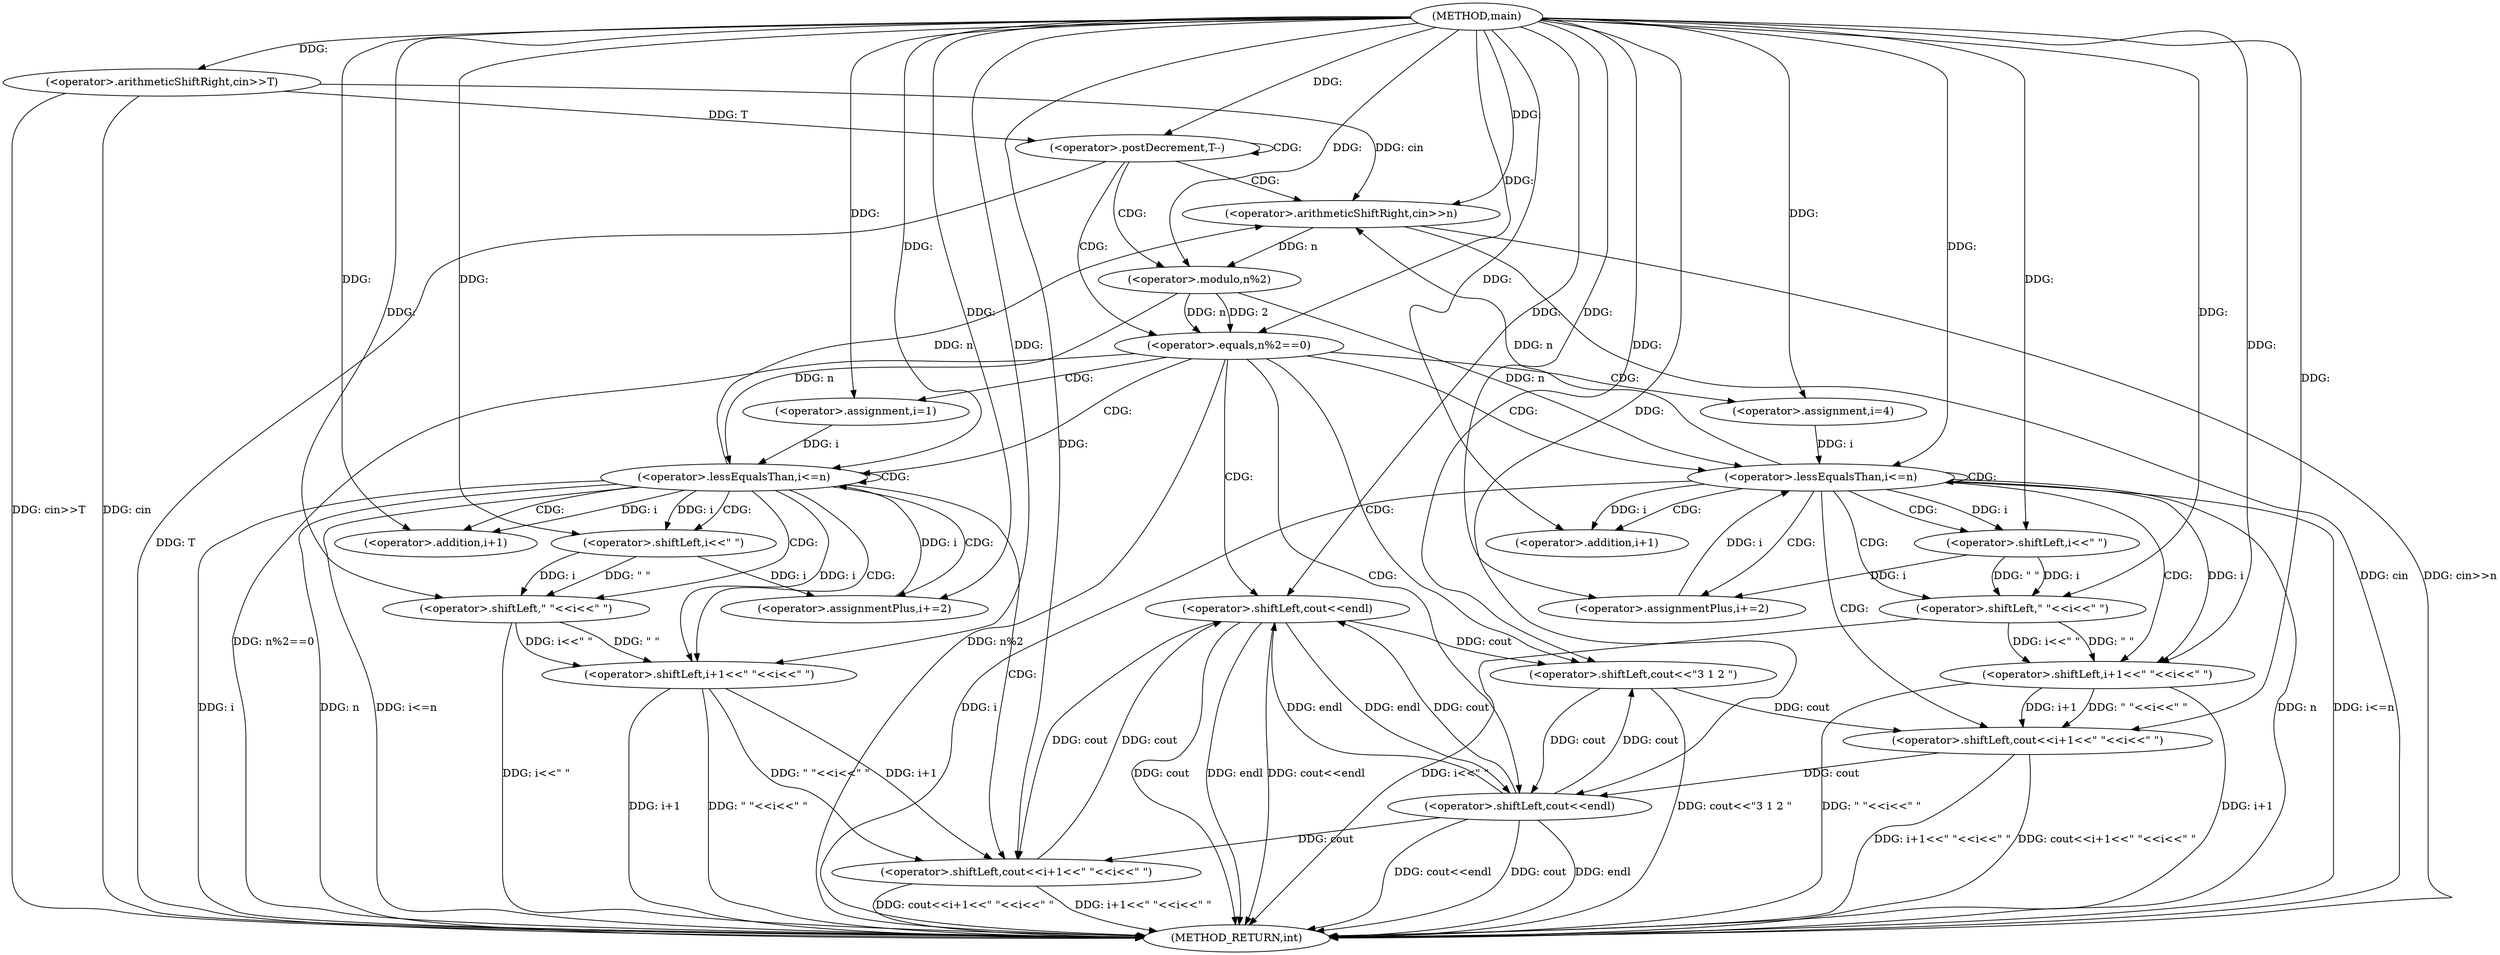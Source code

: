 digraph "main" {  
"1000101" [label = "(METHOD,main)" ]
"1000176" [label = "(METHOD_RETURN,int)" ]
"1000103" [label = "(<operator>.arithmeticShiftRight,cin>>T)" ]
"1000107" [label = "(<operator>.postDecrement,T--)" ]
"1000111" [label = "(<operator>.arithmeticShiftRight,cin>>n)" ]
"1000115" [label = "(<operator>.equals,n%2==0)" ]
"1000143" [label = "(<operator>.shiftLeft,cout<<endl)" ]
"1000116" [label = "(<operator>.modulo,n%2)" ]
"1000123" [label = "(<operator>.assignment,i=1)" ]
"1000126" [label = "(<operator>.lessEqualsThan,i<=n)" ]
"1000129" [label = "(<operator>.assignmentPlus,i+=2)" ]
"1000132" [label = "(<operator>.shiftLeft,cout<<i+1<<\" \"<<i<<\" \")" ]
"1000148" [label = "(<operator>.shiftLeft,cout<<\"3 1 2 \")" ]
"1000173" [label = "(<operator>.shiftLeft,cout<<endl)" ]
"1000153" [label = "(<operator>.assignment,i=4)" ]
"1000156" [label = "(<operator>.lessEqualsThan,i<=n)" ]
"1000159" [label = "(<operator>.assignmentPlus,i+=2)" ]
"1000162" [label = "(<operator>.shiftLeft,cout<<i+1<<\" \"<<i<<\" \")" ]
"1000134" [label = "(<operator>.shiftLeft,i+1<<\" \"<<i<<\" \")" ]
"1000135" [label = "(<operator>.addition,i+1)" ]
"1000138" [label = "(<operator>.shiftLeft,\" \"<<i<<\" \")" ]
"1000164" [label = "(<operator>.shiftLeft,i+1<<\" \"<<i<<\" \")" ]
"1000140" [label = "(<operator>.shiftLeft,i<<\" \")" ]
"1000165" [label = "(<operator>.addition,i+1)" ]
"1000168" [label = "(<operator>.shiftLeft,\" \"<<i<<\" \")" ]
"1000170" [label = "(<operator>.shiftLeft,i<<\" \")" ]
  "1000103" -> "1000176"  [ label = "DDG: cin"] 
  "1000103" -> "1000176"  [ label = "DDG: cin>>T"] 
  "1000107" -> "1000176"  [ label = "DDG: T"] 
  "1000111" -> "1000176"  [ label = "DDG: cin"] 
  "1000111" -> "1000176"  [ label = "DDG: cin>>n"] 
  "1000115" -> "1000176"  [ label = "DDG: n%2"] 
  "1000115" -> "1000176"  [ label = "DDG: n%2==0"] 
  "1000148" -> "1000176"  [ label = "DDG: cout<<\"3 1 2 \""] 
  "1000156" -> "1000176"  [ label = "DDG: i"] 
  "1000156" -> "1000176"  [ label = "DDG: n"] 
  "1000156" -> "1000176"  [ label = "DDG: i<=n"] 
  "1000173" -> "1000176"  [ label = "DDG: cout"] 
  "1000173" -> "1000176"  [ label = "DDG: endl"] 
  "1000173" -> "1000176"  [ label = "DDG: cout<<endl"] 
  "1000164" -> "1000176"  [ label = "DDG: i+1"] 
  "1000168" -> "1000176"  [ label = "DDG: i<<\" \""] 
  "1000164" -> "1000176"  [ label = "DDG: \" \"<<i<<\" \""] 
  "1000162" -> "1000176"  [ label = "DDG: i+1<<\" \"<<i<<\" \""] 
  "1000162" -> "1000176"  [ label = "DDG: cout<<i+1<<\" \"<<i<<\" \""] 
  "1000126" -> "1000176"  [ label = "DDG: i"] 
  "1000126" -> "1000176"  [ label = "DDG: n"] 
  "1000126" -> "1000176"  [ label = "DDG: i<=n"] 
  "1000143" -> "1000176"  [ label = "DDG: cout"] 
  "1000143" -> "1000176"  [ label = "DDG: endl"] 
  "1000143" -> "1000176"  [ label = "DDG: cout<<endl"] 
  "1000134" -> "1000176"  [ label = "DDG: i+1"] 
  "1000138" -> "1000176"  [ label = "DDG: i<<\" \""] 
  "1000134" -> "1000176"  [ label = "DDG: \" \"<<i<<\" \""] 
  "1000132" -> "1000176"  [ label = "DDG: i+1<<\" \"<<i<<\" \""] 
  "1000132" -> "1000176"  [ label = "DDG: cout<<i+1<<\" \"<<i<<\" \""] 
  "1000101" -> "1000103"  [ label = "DDG: "] 
  "1000103" -> "1000107"  [ label = "DDG: T"] 
  "1000101" -> "1000107"  [ label = "DDG: "] 
  "1000103" -> "1000111"  [ label = "DDG: cin"] 
  "1000101" -> "1000111"  [ label = "DDG: "] 
  "1000156" -> "1000111"  [ label = "DDG: n"] 
  "1000126" -> "1000111"  [ label = "DDG: n"] 
  "1000116" -> "1000115"  [ label = "DDG: n"] 
  "1000116" -> "1000115"  [ label = "DDG: 2"] 
  "1000101" -> "1000115"  [ label = "DDG: "] 
  "1000111" -> "1000116"  [ label = "DDG: n"] 
  "1000101" -> "1000116"  [ label = "DDG: "] 
  "1000101" -> "1000123"  [ label = "DDG: "] 
  "1000101" -> "1000129"  [ label = "DDG: "] 
  "1000173" -> "1000143"  [ label = "DDG: cout"] 
  "1000132" -> "1000143"  [ label = "DDG: cout"] 
  "1000101" -> "1000143"  [ label = "DDG: "] 
  "1000173" -> "1000143"  [ label = "DDG: endl"] 
  "1000123" -> "1000126"  [ label = "DDG: i"] 
  "1000129" -> "1000126"  [ label = "DDG: i"] 
  "1000101" -> "1000126"  [ label = "DDG: "] 
  "1000116" -> "1000126"  [ label = "DDG: n"] 
  "1000140" -> "1000129"  [ label = "DDG: i"] 
  "1000173" -> "1000132"  [ label = "DDG: cout"] 
  "1000143" -> "1000132"  [ label = "DDG: cout"] 
  "1000101" -> "1000132"  [ label = "DDG: "] 
  "1000134" -> "1000132"  [ label = "DDG: \" \"<<i<<\" \""] 
  "1000134" -> "1000132"  [ label = "DDG: i+1"] 
  "1000173" -> "1000148"  [ label = "DDG: cout"] 
  "1000143" -> "1000148"  [ label = "DDG: cout"] 
  "1000101" -> "1000148"  [ label = "DDG: "] 
  "1000101" -> "1000153"  [ label = "DDG: "] 
  "1000101" -> "1000159"  [ label = "DDG: "] 
  "1000148" -> "1000173"  [ label = "DDG: cout"] 
  "1000162" -> "1000173"  [ label = "DDG: cout"] 
  "1000101" -> "1000173"  [ label = "DDG: "] 
  "1000143" -> "1000173"  [ label = "DDG: endl"] 
  "1000101" -> "1000134"  [ label = "DDG: "] 
  "1000126" -> "1000134"  [ label = "DDG: i"] 
  "1000138" -> "1000134"  [ label = "DDG: \" \""] 
  "1000138" -> "1000134"  [ label = "DDG: i<<\" \""] 
  "1000153" -> "1000156"  [ label = "DDG: i"] 
  "1000159" -> "1000156"  [ label = "DDG: i"] 
  "1000101" -> "1000156"  [ label = "DDG: "] 
  "1000116" -> "1000156"  [ label = "DDG: n"] 
  "1000170" -> "1000159"  [ label = "DDG: i"] 
  "1000148" -> "1000162"  [ label = "DDG: cout"] 
  "1000101" -> "1000162"  [ label = "DDG: "] 
  "1000164" -> "1000162"  [ label = "DDG: \" \"<<i<<\" \""] 
  "1000164" -> "1000162"  [ label = "DDG: i+1"] 
  "1000126" -> "1000135"  [ label = "DDG: i"] 
  "1000101" -> "1000135"  [ label = "DDG: "] 
  "1000101" -> "1000138"  [ label = "DDG: "] 
  "1000140" -> "1000138"  [ label = "DDG: \" \""] 
  "1000140" -> "1000138"  [ label = "DDG: i"] 
  "1000101" -> "1000164"  [ label = "DDG: "] 
  "1000156" -> "1000164"  [ label = "DDG: i"] 
  "1000168" -> "1000164"  [ label = "DDG: i<<\" \""] 
  "1000168" -> "1000164"  [ label = "DDG: \" \""] 
  "1000101" -> "1000140"  [ label = "DDG: "] 
  "1000126" -> "1000140"  [ label = "DDG: i"] 
  "1000156" -> "1000165"  [ label = "DDG: i"] 
  "1000101" -> "1000165"  [ label = "DDG: "] 
  "1000101" -> "1000168"  [ label = "DDG: "] 
  "1000170" -> "1000168"  [ label = "DDG: i"] 
  "1000170" -> "1000168"  [ label = "DDG: \" \""] 
  "1000101" -> "1000170"  [ label = "DDG: "] 
  "1000156" -> "1000170"  [ label = "DDG: i"] 
  "1000107" -> "1000116"  [ label = "CDG: "] 
  "1000107" -> "1000111"  [ label = "CDG: "] 
  "1000107" -> "1000107"  [ label = "CDG: "] 
  "1000107" -> "1000115"  [ label = "CDG: "] 
  "1000115" -> "1000153"  [ label = "CDG: "] 
  "1000115" -> "1000156"  [ label = "CDG: "] 
  "1000115" -> "1000148"  [ label = "CDG: "] 
  "1000115" -> "1000143"  [ label = "CDG: "] 
  "1000115" -> "1000173"  [ label = "CDG: "] 
  "1000115" -> "1000126"  [ label = "CDG: "] 
  "1000115" -> "1000123"  [ label = "CDG: "] 
  "1000126" -> "1000135"  [ label = "CDG: "] 
  "1000126" -> "1000126"  [ label = "CDG: "] 
  "1000126" -> "1000132"  [ label = "CDG: "] 
  "1000126" -> "1000129"  [ label = "CDG: "] 
  "1000126" -> "1000140"  [ label = "CDG: "] 
  "1000126" -> "1000138"  [ label = "CDG: "] 
  "1000126" -> "1000134"  [ label = "CDG: "] 
  "1000156" -> "1000164"  [ label = "CDG: "] 
  "1000156" -> "1000156"  [ label = "CDG: "] 
  "1000156" -> "1000165"  [ label = "CDG: "] 
  "1000156" -> "1000168"  [ label = "CDG: "] 
  "1000156" -> "1000159"  [ label = "CDG: "] 
  "1000156" -> "1000170"  [ label = "CDG: "] 
  "1000156" -> "1000162"  [ label = "CDG: "] 
}
